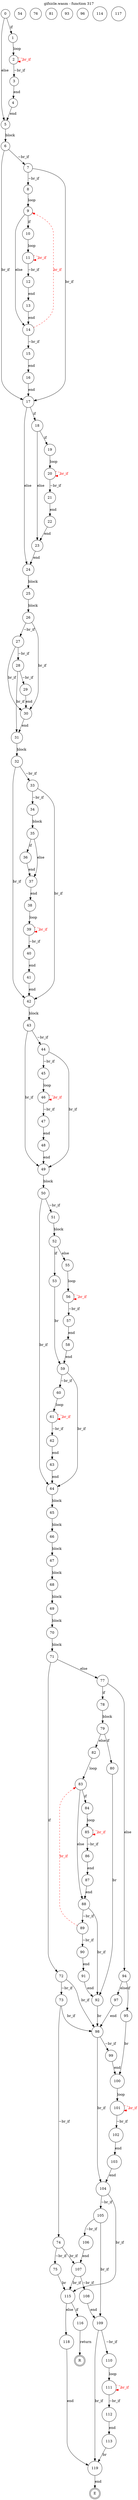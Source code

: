 digraph finite_state_machine {
    label = "gifsicle.wasm - function 317"
    labelloc =  t
    labelfontsize = 16
    labelfontcolor = black
    labelfontname = "Helvetica"
    node [shape = doublecircle]; E R ;
node [shape=circle, fontcolor=black, style="", label="0"]0
node [shape=circle, fontcolor=black, style="", label="1"]1
node [shape=circle, fontcolor=black, style="", label="2"]2
node [shape=circle, fontcolor=black, style="", label="3"]3
node [shape=circle, fontcolor=black, style="", label="4"]4
node [shape=circle, fontcolor=black, style="", label="5"]5
node [shape=circle, fontcolor=black, style="", label="6"]6
node [shape=circle, fontcolor=black, style="", label="7"]7
node [shape=circle, fontcolor=black, style="", label="8"]8
node [shape=circle, fontcolor=black, style="", label="9"]9
node [shape=circle, fontcolor=black, style="", label="10"]10
node [shape=circle, fontcolor=black, style="", label="11"]11
node [shape=circle, fontcolor=black, style="", label="12"]12
node [shape=circle, fontcolor=black, style="", label="13"]13
node [shape=circle, fontcolor=black, style="", label="14"]14
node [shape=circle, fontcolor=black, style="", label="15"]15
node [shape=circle, fontcolor=black, style="", label="16"]16
node [shape=circle, fontcolor=black, style="", label="17"]17
node [shape=circle, fontcolor=black, style="", label="18"]18
node [shape=circle, fontcolor=black, style="", label="19"]19
node [shape=circle, fontcolor=black, style="", label="20"]20
node [shape=circle, fontcolor=black, style="", label="21"]21
node [shape=circle, fontcolor=black, style="", label="22"]22
node [shape=circle, fontcolor=black, style="", label="23"]23
node [shape=circle, fontcolor=black, style="", label="24"]24
node [shape=circle, fontcolor=black, style="", label="25"]25
node [shape=circle, fontcolor=black, style="", label="26"]26
node [shape=circle, fontcolor=black, style="", label="27"]27
node [shape=circle, fontcolor=black, style="", label="28"]28
node [shape=circle, fontcolor=black, style="", label="29"]29
node [shape=circle, fontcolor=black, style="", label="30"]30
node [shape=circle, fontcolor=black, style="", label="31"]31
node [shape=circle, fontcolor=black, style="", label="32"]32
node [shape=circle, fontcolor=black, style="", label="33"]33
node [shape=circle, fontcolor=black, style="", label="34"]34
node [shape=circle, fontcolor=black, style="", label="35"]35
node [shape=circle, fontcolor=black, style="", label="36"]36
node [shape=circle, fontcolor=black, style="", label="37"]37
node [shape=circle, fontcolor=black, style="", label="38"]38
node [shape=circle, fontcolor=black, style="", label="39"]39
node [shape=circle, fontcolor=black, style="", label="40"]40
node [shape=circle, fontcolor=black, style="", label="41"]41
node [shape=circle, fontcolor=black, style="", label="42"]42
node [shape=circle, fontcolor=black, style="", label="43"]43
node [shape=circle, fontcolor=black, style="", label="44"]44
node [shape=circle, fontcolor=black, style="", label="45"]45
node [shape=circle, fontcolor=black, style="", label="46"]46
node [shape=circle, fontcolor=black, style="", label="47"]47
node [shape=circle, fontcolor=black, style="", label="48"]48
node [shape=circle, fontcolor=black, style="", label="49"]49
node [shape=circle, fontcolor=black, style="", label="50"]50
node [shape=circle, fontcolor=black, style="", label="51"]51
node [shape=circle, fontcolor=black, style="", label="52"]52
node [shape=circle, fontcolor=black, style="", label="53"]53
node [shape=circle, fontcolor=black, style="", label="54"]54
node [shape=circle, fontcolor=black, style="", label="55"]55
node [shape=circle, fontcolor=black, style="", label="56"]56
node [shape=circle, fontcolor=black, style="", label="57"]57
node [shape=circle, fontcolor=black, style="", label="58"]58
node [shape=circle, fontcolor=black, style="", label="59"]59
node [shape=circle, fontcolor=black, style="", label="60"]60
node [shape=circle, fontcolor=black, style="", label="61"]61
node [shape=circle, fontcolor=black, style="", label="62"]62
node [shape=circle, fontcolor=black, style="", label="63"]63
node [shape=circle, fontcolor=black, style="", label="64"]64
node [shape=circle, fontcolor=black, style="", label="65"]65
node [shape=circle, fontcolor=black, style="", label="66"]66
node [shape=circle, fontcolor=black, style="", label="67"]67
node [shape=circle, fontcolor=black, style="", label="68"]68
node [shape=circle, fontcolor=black, style="", label="69"]69
node [shape=circle, fontcolor=black, style="", label="70"]70
node [shape=circle, fontcolor=black, style="", label="71"]71
node [shape=circle, fontcolor=black, style="", label="72"]72
node [shape=circle, fontcolor=black, style="", label="73"]73
node [shape=circle, fontcolor=black, style="", label="74"]74
node [shape=circle, fontcolor=black, style="", label="75"]75
node [shape=circle, fontcolor=black, style="", label="76"]76
node [shape=circle, fontcolor=black, style="", label="77"]77
node [shape=circle, fontcolor=black, style="", label="78"]78
node [shape=circle, fontcolor=black, style="", label="79"]79
node [shape=circle, fontcolor=black, style="", label="80"]80
node [shape=circle, fontcolor=black, style="", label="81"]81
node [shape=circle, fontcolor=black, style="", label="82"]82
node [shape=circle, fontcolor=black, style="", label="83"]83
node [shape=circle, fontcolor=black, style="", label="84"]84
node [shape=circle, fontcolor=black, style="", label="85"]85
node [shape=circle, fontcolor=black, style="", label="86"]86
node [shape=circle, fontcolor=black, style="", label="87"]87
node [shape=circle, fontcolor=black, style="", label="88"]88
node [shape=circle, fontcolor=black, style="", label="89"]89
node [shape=circle, fontcolor=black, style="", label="90"]90
node [shape=circle, fontcolor=black, style="", label="91"]91
node [shape=circle, fontcolor=black, style="", label="92"]92
node [shape=circle, fontcolor=black, style="", label="93"]93
node [shape=circle, fontcolor=black, style="", label="94"]94
node [shape=circle, fontcolor=black, style="", label="95"]95
node [shape=circle, fontcolor=black, style="", label="96"]96
node [shape=circle, fontcolor=black, style="", label="97"]97
node [shape=circle, fontcolor=black, style="", label="98"]98
node [shape=circle, fontcolor=black, style="", label="99"]99
node [shape=circle, fontcolor=black, style="", label="100"]100
node [shape=circle, fontcolor=black, style="", label="101"]101
node [shape=circle, fontcolor=black, style="", label="102"]102
node [shape=circle, fontcolor=black, style="", label="103"]103
node [shape=circle, fontcolor=black, style="", label="104"]104
node [shape=circle, fontcolor=black, style="", label="105"]105
node [shape=circle, fontcolor=black, style="", label="106"]106
node [shape=circle, fontcolor=black, style="", label="107"]107
node [shape=circle, fontcolor=black, style="", label="108"]108
node [shape=circle, fontcolor=black, style="", label="109"]109
node [shape=circle, fontcolor=black, style="", label="110"]110
node [shape=circle, fontcolor=black, style="", label="111"]111
node [shape=circle, fontcolor=black, style="", label="112"]112
node [shape=circle, fontcolor=black, style="", label="113"]113
node [shape=circle, fontcolor=black, style="", label="114"]114
node [shape=circle, fontcolor=black, style="", label="115"]115
node [shape=circle, fontcolor=black, style="", label="116"]116
node [shape=circle, fontcolor=black, style="", label="117"]117
node [shape=circle, fontcolor=black, style="", label="118"]118
node [shape=circle, fontcolor=black, style="", label="119"]119
node [shape=circle, fontcolor=black, style="", label="E"]E
node [shape=circle, fontcolor=black, style="", label="R"]R
    0 -> 1[label="if"];
    0 -> 5[label="else"];
    1 -> 2[label="loop"];
    2 -> 3[label="~br_if"];
    2 -> 2[style="dashed" color="red" fontcolor="red" label="br_if"];
    3 -> 4[label="end"];
    4 -> 5[label="end"];
    5 -> 6[label="block"];
    6 -> 7[label="~br_if"];
    6 -> 17[label="br_if"];
    7 -> 8[label="~br_if"];
    7 -> 17[label="br_if"];
    8 -> 9[label="loop"];
    9 -> 10[label="if"];
    9 -> 14[label="else"];
    10 -> 11[label="loop"];
    11 -> 12[label="~br_if"];
    11 -> 11[style="dashed" color="red" fontcolor="red" label="br_if"];
    12 -> 13[label="end"];
    13 -> 14[label="end"];
    14 -> 15[label="~br_if"];
    14 -> 9[style="dashed" color="red" fontcolor="red" label="br_if"];
    15 -> 16[label="end"];
    16 -> 17[label="end"];
    17 -> 18[label="if"];
    17 -> 24[label="else"];
    18 -> 19[label="if"];
    18 -> 23[label="else"];
    19 -> 20[label="loop"];
    20 -> 21[label="~br_if"];
    20 -> 20[style="dashed" color="red" fontcolor="red" label="br_if"];
    21 -> 22[label="end"];
    22 -> 23[label="end"];
    23 -> 24[label="end"];
    24 -> 25[label="block"];
    25 -> 26[label="block"];
    26 -> 27[label="~br_if"];
    26 -> 30[label="br_if"];
    27 -> 28[label="~br_if"];
    27 -> 30[label="br_if"];
    28 -> 29[label="~br_if"];
    28 -> 31[label="br_if"];
    29 -> 30[label="end"];
    30 -> 31[label="end"];
    31 -> 32[label="block"];
    32 -> 33[label="~br_if"];
    32 -> 42[label="br_if"];
    33 -> 34[label="~br_if"];
    33 -> 42[label="br_if"];
    34 -> 35[label="block"];
    35 -> 36[label="if"];
    35 -> 37[label="else"];
    36 -> 37[label="end"];
    37 -> 38[label="end"];
    38 -> 39[label="loop"];
    39 -> 40[label="~br_if"];
    39 -> 39[style="dashed" color="red" fontcolor="red" label="br_if"];
    40 -> 41[label="end"];
    41 -> 42[label="end"];
    42 -> 43[label="block"];
    43 -> 44[label="~br_if"];
    43 -> 49[label="br_if"];
    44 -> 45[label="~br_if"];
    44 -> 49[label="br_if"];
    45 -> 46[label="loop"];
    46 -> 47[label="~br_if"];
    46 -> 46[style="dashed" color="red" fontcolor="red" label="br_if"];
    47 -> 48[label="end"];
    48 -> 49[label="end"];
    49 -> 50[label="block"];
    50 -> 51[label="~br_if"];
    50 -> 64[label="br_if"];
    51 -> 52[label="block"];
    52 -> 53[label="if"];
    52 -> 55[label="else"];
    53 -> 59[label="br"];
    55 -> 56[label="loop"];
    56 -> 57[label="~br_if"];
    56 -> 56[style="dashed" color="red" fontcolor="red" label="br_if"];
    57 -> 58[label="end"];
    58 -> 59[label="end"];
    59 -> 60[label="~br_if"];
    59 -> 64[label="br_if"];
    60 -> 61[label="loop"];
    61 -> 62[label="~br_if"];
    61 -> 61[style="dashed" color="red" fontcolor="red" label="br_if"];
    62 -> 63[label="end"];
    63 -> 64[label="end"];
    64 -> 65[label="block"];
    65 -> 66[label="block"];
    66 -> 67[label="block"];
    67 -> 68[label="block"];
    68 -> 69[label="block"];
    69 -> 70[label="block"];
    70 -> 71[label="block"];
    71 -> 72[label="if"];
    71 -> 77[label="else"];
    72 -> 73[label="~br_if"];
    72 -> 98[label="br_if"];
    73 -> 74[label="~br_if"];
    73 -> 98[label="br_if"];
    74 -> 75[label="~br_if"];
    74 -> 107[label="br_if"];
    75 -> 115[label="br"];
    77 -> 78[label="if"];
    77 -> 94[label="else"];
    78 -> 79[label="block"];
    79 -> 80[label="if"];
    79 -> 82[label="else"];
    80 -> 92[label="br"];
    82 -> 83[label="loop"];
    83 -> 84[label="if"];
    83 -> 88[label="else"];
    84 -> 85[label="loop"];
    85 -> 86[label="~br_if"];
    85 -> 85[style="dashed" color="red" fontcolor="red" label="br_if"];
    86 -> 87[label="end"];
    87 -> 88[label="end"];
    88 -> 89[label="~br_if"];
    88 -> 92[label="br_if"];
    89 -> 90[label="~br_if"];
    89 -> 83[style="dashed" color="red" fontcolor="red" label="br_if"];
    90 -> 91[label="end"];
    91 -> 92[label="end"];
    92 -> 98[label="br"];
    94 -> 95[label="if"];
    94 -> 97[label="else"];
    95 -> 100[label="br"];
    97 -> 98[label="end"];
    98 -> 99[label="~br_if"];
    98 -> 104[label="br_if"];
    99 -> 100[label="end"];
    100 -> 101[label="loop"];
    101 -> 102[label="~br_if"];
    101 -> 101[style="dashed" color="red" fontcolor="red" label="br_if"];
    102 -> 103[label="end"];
    103 -> 104[label="end"];
    104 -> 105[label="~br_if"];
    104 -> 115[label="br_if"];
    105 -> 106[label="~br_if"];
    105 -> 109[label="br_if"];
    106 -> 107[label="end"];
    107 -> 108[label="~br_if"];
    107 -> 115[label="br_if"];
    108 -> 109[label="end"];
    109 -> 110[label="~br_if"];
    109 -> 119[label="br_if"];
    110 -> 111[label="loop"];
    111 -> 112[label="~br_if"];
    111 -> 111[style="dashed" color="red" fontcolor="red" label="br_if"];
    112 -> 113[label="end"];
    113 -> 119[label="br"];
    115 -> 116[label="if"];
    115 -> 118[label="else"];
    116 -> R[label="return"];
    118 -> 119[label="end"];
    119 -> E[label="end"];
}
